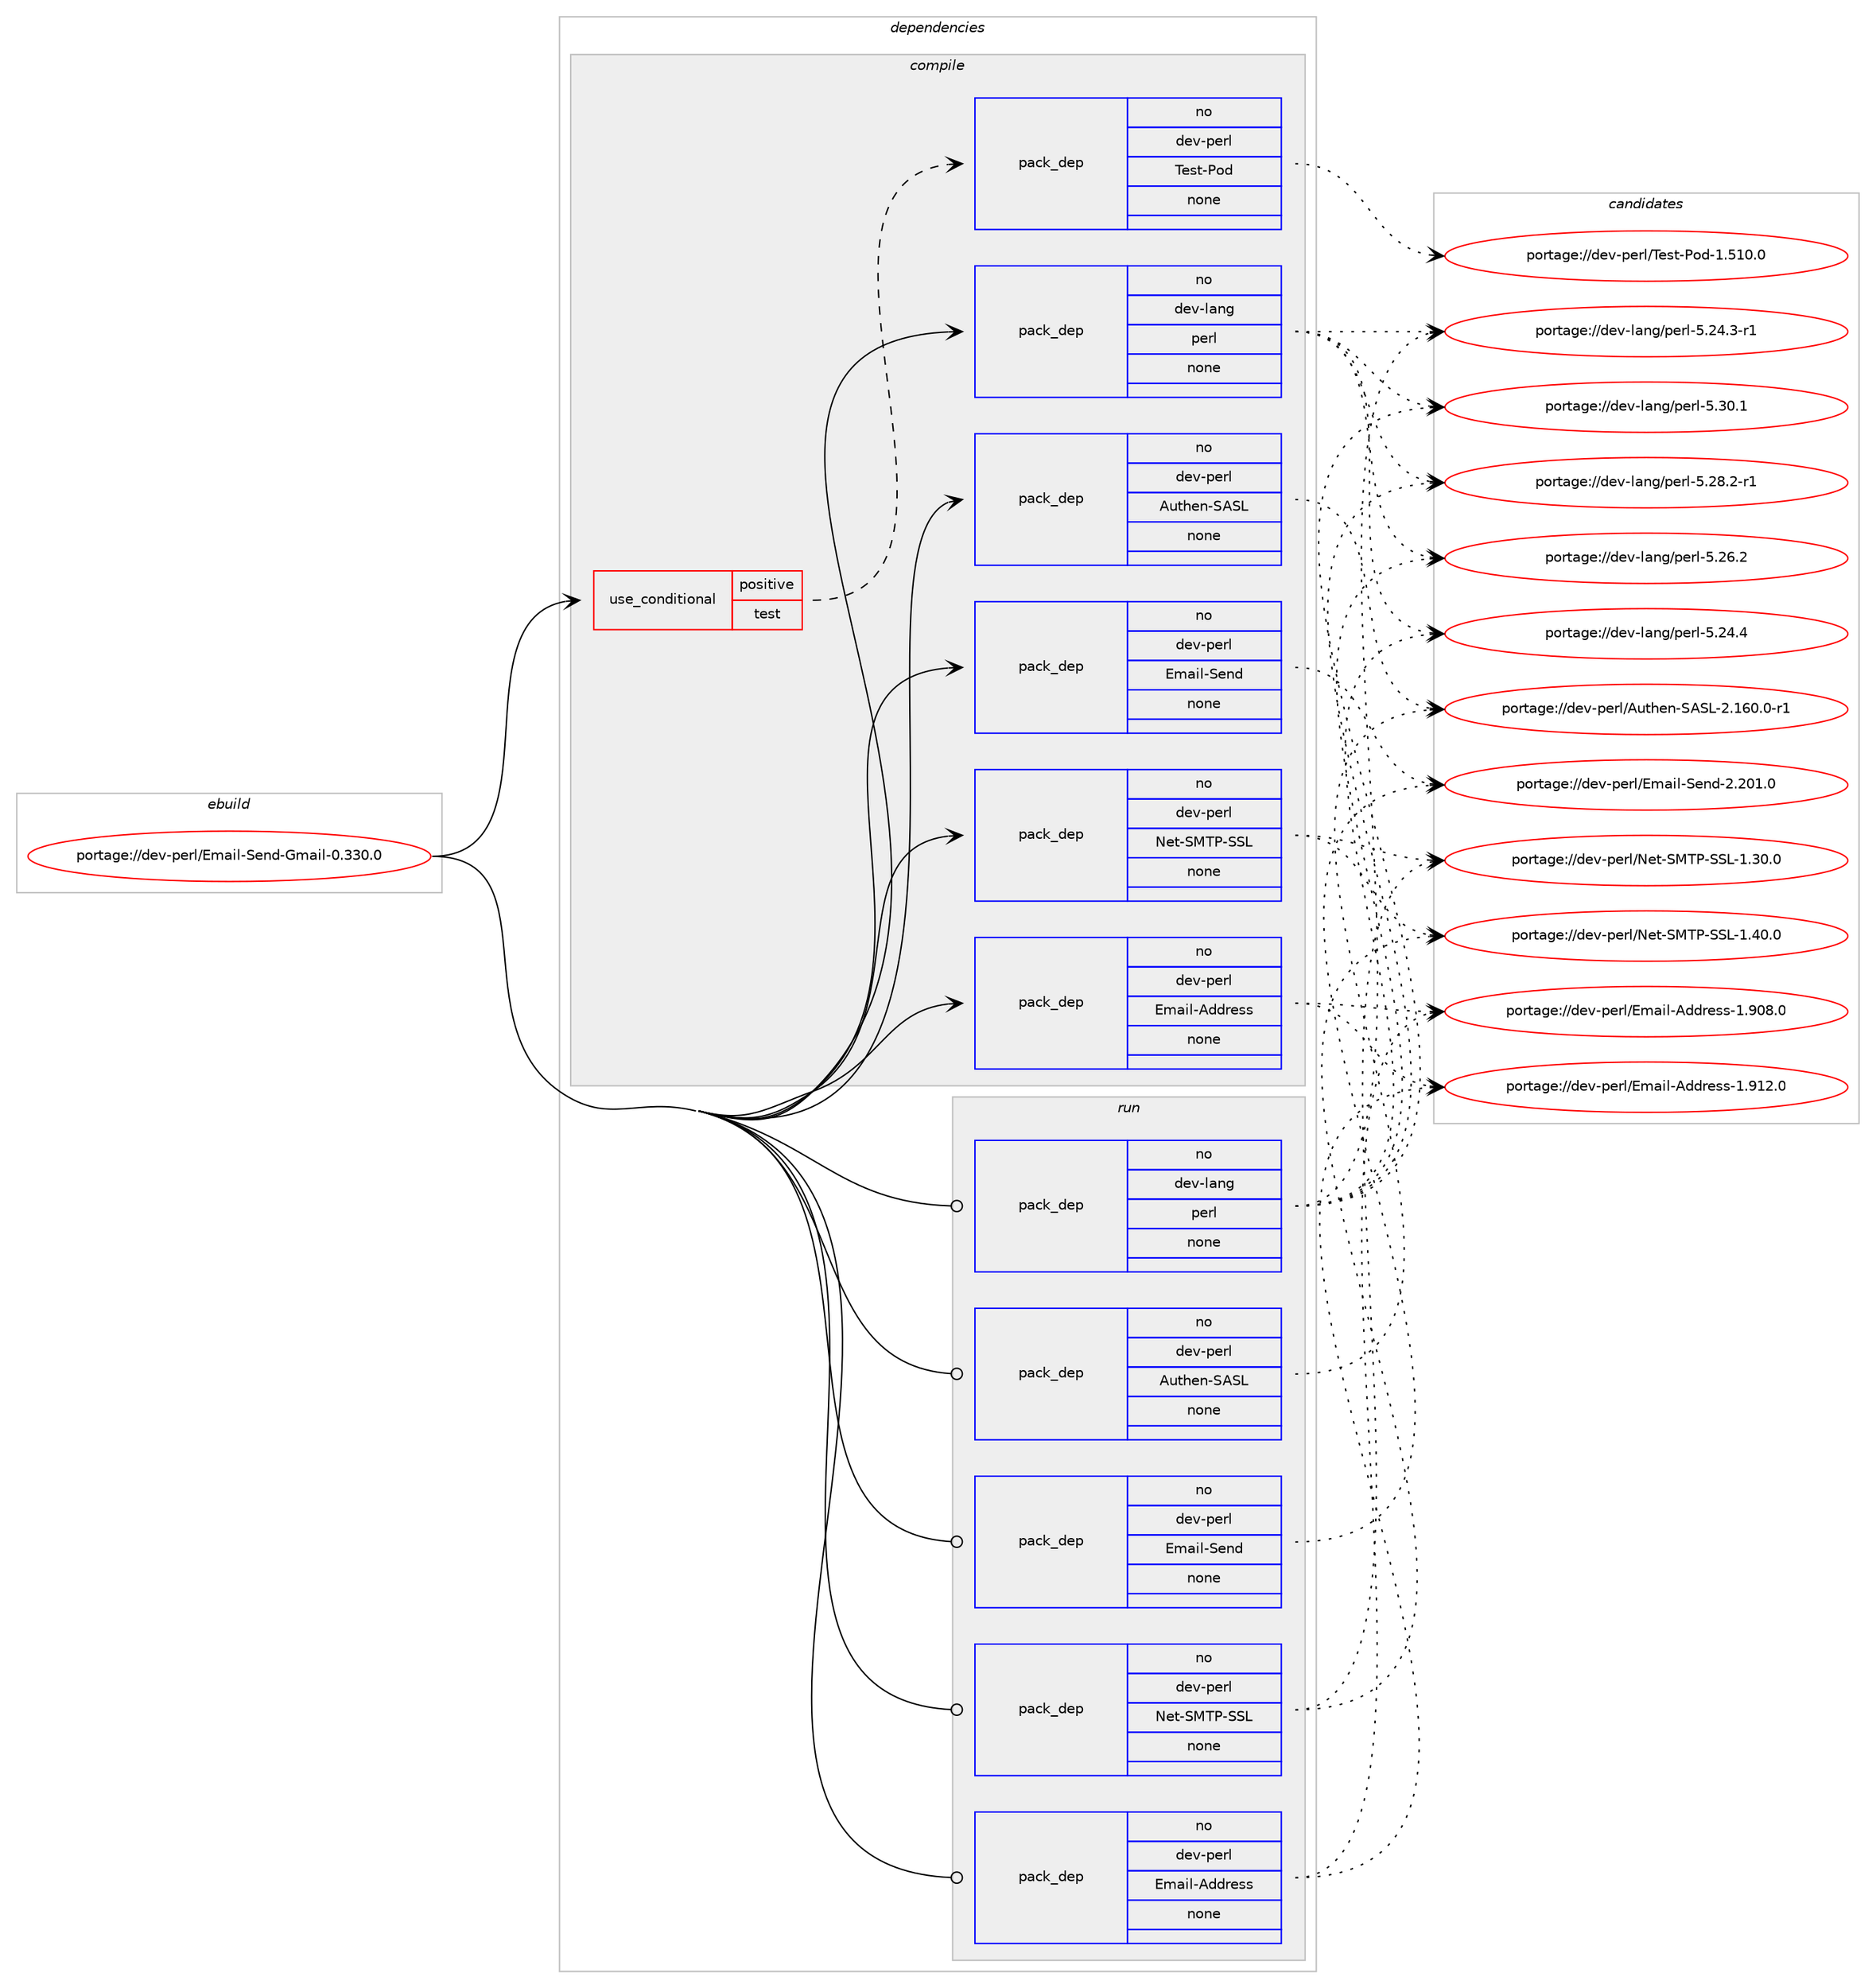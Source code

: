 digraph prolog {

# *************
# Graph options
# *************

newrank=true;
concentrate=true;
compound=true;
graph [rankdir=LR,fontname=Helvetica,fontsize=10,ranksep=1.5];#, ranksep=2.5, nodesep=0.2];
edge  [arrowhead=vee];
node  [fontname=Helvetica,fontsize=10];

# **********
# The ebuild
# **********

subgraph cluster_leftcol {
color=gray;
rank=same;
label=<<i>ebuild</i>>;
id [label="portage://dev-perl/Email-Send-Gmail-0.330.0", color=red, width=4, href="../dev-perl/Email-Send-Gmail-0.330.0.svg"];
}

# ****************
# The dependencies
# ****************

subgraph cluster_midcol {
color=gray;
label=<<i>dependencies</i>>;
subgraph cluster_compile {
fillcolor="#eeeeee";
style=filled;
label=<<i>compile</i>>;
subgraph cond122320 {
dependency494743 [label=<<TABLE BORDER="0" CELLBORDER="1" CELLSPACING="0" CELLPADDING="4"><TR><TD ROWSPAN="3" CELLPADDING="10">use_conditional</TD></TR><TR><TD>positive</TD></TR><TR><TD>test</TD></TR></TABLE>>, shape=none, color=red];
subgraph pack367328 {
dependency494744 [label=<<TABLE BORDER="0" CELLBORDER="1" CELLSPACING="0" CELLPADDING="4" WIDTH="220"><TR><TD ROWSPAN="6" CELLPADDING="30">pack_dep</TD></TR><TR><TD WIDTH="110">no</TD></TR><TR><TD>dev-perl</TD></TR><TR><TD>Test-Pod</TD></TR><TR><TD>none</TD></TR><TR><TD></TD></TR></TABLE>>, shape=none, color=blue];
}
dependency494743:e -> dependency494744:w [weight=20,style="dashed",arrowhead="vee"];
}
id:e -> dependency494743:w [weight=20,style="solid",arrowhead="vee"];
subgraph pack367329 {
dependency494745 [label=<<TABLE BORDER="0" CELLBORDER="1" CELLSPACING="0" CELLPADDING="4" WIDTH="220"><TR><TD ROWSPAN="6" CELLPADDING="30">pack_dep</TD></TR><TR><TD WIDTH="110">no</TD></TR><TR><TD>dev-lang</TD></TR><TR><TD>perl</TD></TR><TR><TD>none</TD></TR><TR><TD></TD></TR></TABLE>>, shape=none, color=blue];
}
id:e -> dependency494745:w [weight=20,style="solid",arrowhead="vee"];
subgraph pack367330 {
dependency494746 [label=<<TABLE BORDER="0" CELLBORDER="1" CELLSPACING="0" CELLPADDING="4" WIDTH="220"><TR><TD ROWSPAN="6" CELLPADDING="30">pack_dep</TD></TR><TR><TD WIDTH="110">no</TD></TR><TR><TD>dev-perl</TD></TR><TR><TD>Authen-SASL</TD></TR><TR><TD>none</TD></TR><TR><TD></TD></TR></TABLE>>, shape=none, color=blue];
}
id:e -> dependency494746:w [weight=20,style="solid",arrowhead="vee"];
subgraph pack367331 {
dependency494747 [label=<<TABLE BORDER="0" CELLBORDER="1" CELLSPACING="0" CELLPADDING="4" WIDTH="220"><TR><TD ROWSPAN="6" CELLPADDING="30">pack_dep</TD></TR><TR><TD WIDTH="110">no</TD></TR><TR><TD>dev-perl</TD></TR><TR><TD>Email-Address</TD></TR><TR><TD>none</TD></TR><TR><TD></TD></TR></TABLE>>, shape=none, color=blue];
}
id:e -> dependency494747:w [weight=20,style="solid",arrowhead="vee"];
subgraph pack367332 {
dependency494748 [label=<<TABLE BORDER="0" CELLBORDER="1" CELLSPACING="0" CELLPADDING="4" WIDTH="220"><TR><TD ROWSPAN="6" CELLPADDING="30">pack_dep</TD></TR><TR><TD WIDTH="110">no</TD></TR><TR><TD>dev-perl</TD></TR><TR><TD>Email-Send</TD></TR><TR><TD>none</TD></TR><TR><TD></TD></TR></TABLE>>, shape=none, color=blue];
}
id:e -> dependency494748:w [weight=20,style="solid",arrowhead="vee"];
subgraph pack367333 {
dependency494749 [label=<<TABLE BORDER="0" CELLBORDER="1" CELLSPACING="0" CELLPADDING="4" WIDTH="220"><TR><TD ROWSPAN="6" CELLPADDING="30">pack_dep</TD></TR><TR><TD WIDTH="110">no</TD></TR><TR><TD>dev-perl</TD></TR><TR><TD>Net-SMTP-SSL</TD></TR><TR><TD>none</TD></TR><TR><TD></TD></TR></TABLE>>, shape=none, color=blue];
}
id:e -> dependency494749:w [weight=20,style="solid",arrowhead="vee"];
}
subgraph cluster_compileandrun {
fillcolor="#eeeeee";
style=filled;
label=<<i>compile and run</i>>;
}
subgraph cluster_run {
fillcolor="#eeeeee";
style=filled;
label=<<i>run</i>>;
subgraph pack367334 {
dependency494750 [label=<<TABLE BORDER="0" CELLBORDER="1" CELLSPACING="0" CELLPADDING="4" WIDTH="220"><TR><TD ROWSPAN="6" CELLPADDING="30">pack_dep</TD></TR><TR><TD WIDTH="110">no</TD></TR><TR><TD>dev-lang</TD></TR><TR><TD>perl</TD></TR><TR><TD>none</TD></TR><TR><TD></TD></TR></TABLE>>, shape=none, color=blue];
}
id:e -> dependency494750:w [weight=20,style="solid",arrowhead="odot"];
subgraph pack367335 {
dependency494751 [label=<<TABLE BORDER="0" CELLBORDER="1" CELLSPACING="0" CELLPADDING="4" WIDTH="220"><TR><TD ROWSPAN="6" CELLPADDING="30">pack_dep</TD></TR><TR><TD WIDTH="110">no</TD></TR><TR><TD>dev-perl</TD></TR><TR><TD>Authen-SASL</TD></TR><TR><TD>none</TD></TR><TR><TD></TD></TR></TABLE>>, shape=none, color=blue];
}
id:e -> dependency494751:w [weight=20,style="solid",arrowhead="odot"];
subgraph pack367336 {
dependency494752 [label=<<TABLE BORDER="0" CELLBORDER="1" CELLSPACING="0" CELLPADDING="4" WIDTH="220"><TR><TD ROWSPAN="6" CELLPADDING="30">pack_dep</TD></TR><TR><TD WIDTH="110">no</TD></TR><TR><TD>dev-perl</TD></TR><TR><TD>Email-Address</TD></TR><TR><TD>none</TD></TR><TR><TD></TD></TR></TABLE>>, shape=none, color=blue];
}
id:e -> dependency494752:w [weight=20,style="solid",arrowhead="odot"];
subgraph pack367337 {
dependency494753 [label=<<TABLE BORDER="0" CELLBORDER="1" CELLSPACING="0" CELLPADDING="4" WIDTH="220"><TR><TD ROWSPAN="6" CELLPADDING="30">pack_dep</TD></TR><TR><TD WIDTH="110">no</TD></TR><TR><TD>dev-perl</TD></TR><TR><TD>Email-Send</TD></TR><TR><TD>none</TD></TR><TR><TD></TD></TR></TABLE>>, shape=none, color=blue];
}
id:e -> dependency494753:w [weight=20,style="solid",arrowhead="odot"];
subgraph pack367338 {
dependency494754 [label=<<TABLE BORDER="0" CELLBORDER="1" CELLSPACING="0" CELLPADDING="4" WIDTH="220"><TR><TD ROWSPAN="6" CELLPADDING="30">pack_dep</TD></TR><TR><TD WIDTH="110">no</TD></TR><TR><TD>dev-perl</TD></TR><TR><TD>Net-SMTP-SSL</TD></TR><TR><TD>none</TD></TR><TR><TD></TD></TR></TABLE>>, shape=none, color=blue];
}
id:e -> dependency494754:w [weight=20,style="solid",arrowhead="odot"];
}
}

# **************
# The candidates
# **************

subgraph cluster_choices {
rank=same;
color=gray;
label=<<i>candidates</i>>;

subgraph choice367328 {
color=black;
nodesep=1;
choice10010111845112101114108478410111511645801111004549465349484648 [label="portage://dev-perl/Test-Pod-1.510.0", color=red, width=4,href="../dev-perl/Test-Pod-1.510.0.svg"];
dependency494744:e -> choice10010111845112101114108478410111511645801111004549465349484648:w [style=dotted,weight="100"];
}
subgraph choice367329 {
color=black;
nodesep=1;
choice10010111845108971101034711210111410845534651484649 [label="portage://dev-lang/perl-5.30.1", color=red, width=4,href="../dev-lang/perl-5.30.1.svg"];
choice100101118451089711010347112101114108455346505646504511449 [label="portage://dev-lang/perl-5.28.2-r1", color=red, width=4,href="../dev-lang/perl-5.28.2-r1.svg"];
choice10010111845108971101034711210111410845534650544650 [label="portage://dev-lang/perl-5.26.2", color=red, width=4,href="../dev-lang/perl-5.26.2.svg"];
choice10010111845108971101034711210111410845534650524652 [label="portage://dev-lang/perl-5.24.4", color=red, width=4,href="../dev-lang/perl-5.24.4.svg"];
choice100101118451089711010347112101114108455346505246514511449 [label="portage://dev-lang/perl-5.24.3-r1", color=red, width=4,href="../dev-lang/perl-5.24.3-r1.svg"];
dependency494745:e -> choice10010111845108971101034711210111410845534651484649:w [style=dotted,weight="100"];
dependency494745:e -> choice100101118451089711010347112101114108455346505646504511449:w [style=dotted,weight="100"];
dependency494745:e -> choice10010111845108971101034711210111410845534650544650:w [style=dotted,weight="100"];
dependency494745:e -> choice10010111845108971101034711210111410845534650524652:w [style=dotted,weight="100"];
dependency494745:e -> choice100101118451089711010347112101114108455346505246514511449:w [style=dotted,weight="100"];
}
subgraph choice367330 {
color=black;
nodesep=1;
choice100101118451121011141084765117116104101110458365837645504649544846484511449 [label="portage://dev-perl/Authen-SASL-2.160.0-r1", color=red, width=4,href="../dev-perl/Authen-SASL-2.160.0-r1.svg"];
dependency494746:e -> choice100101118451121011141084765117116104101110458365837645504649544846484511449:w [style=dotted,weight="100"];
}
subgraph choice367331 {
color=black;
nodesep=1;
choice1001011184511210111410847691099710510845651001001141011151154549465749504648 [label="portage://dev-perl/Email-Address-1.912.0", color=red, width=4,href="../dev-perl/Email-Address-1.912.0.svg"];
choice1001011184511210111410847691099710510845651001001141011151154549465748564648 [label="portage://dev-perl/Email-Address-1.908.0", color=red, width=4,href="../dev-perl/Email-Address-1.908.0.svg"];
dependency494747:e -> choice1001011184511210111410847691099710510845651001001141011151154549465749504648:w [style=dotted,weight="100"];
dependency494747:e -> choice1001011184511210111410847691099710510845651001001141011151154549465748564648:w [style=dotted,weight="100"];
}
subgraph choice367332 {
color=black;
nodesep=1;
choice1001011184511210111410847691099710510845831011101004550465048494648 [label="portage://dev-perl/Email-Send-2.201.0", color=red, width=4,href="../dev-perl/Email-Send-2.201.0.svg"];
dependency494748:e -> choice1001011184511210111410847691099710510845831011101004550465048494648:w [style=dotted,weight="100"];
}
subgraph choice367333 {
color=black;
nodesep=1;
choice10010111845112101114108477810111645837784804583837645494652484648 [label="portage://dev-perl/Net-SMTP-SSL-1.40.0", color=red, width=4,href="../dev-perl/Net-SMTP-SSL-1.40.0.svg"];
choice10010111845112101114108477810111645837784804583837645494651484648 [label="portage://dev-perl/Net-SMTP-SSL-1.30.0", color=red, width=4,href="../dev-perl/Net-SMTP-SSL-1.30.0.svg"];
dependency494749:e -> choice10010111845112101114108477810111645837784804583837645494652484648:w [style=dotted,weight="100"];
dependency494749:e -> choice10010111845112101114108477810111645837784804583837645494651484648:w [style=dotted,weight="100"];
}
subgraph choice367334 {
color=black;
nodesep=1;
choice10010111845108971101034711210111410845534651484649 [label="portage://dev-lang/perl-5.30.1", color=red, width=4,href="../dev-lang/perl-5.30.1.svg"];
choice100101118451089711010347112101114108455346505646504511449 [label="portage://dev-lang/perl-5.28.2-r1", color=red, width=4,href="../dev-lang/perl-5.28.2-r1.svg"];
choice10010111845108971101034711210111410845534650544650 [label="portage://dev-lang/perl-5.26.2", color=red, width=4,href="../dev-lang/perl-5.26.2.svg"];
choice10010111845108971101034711210111410845534650524652 [label="portage://dev-lang/perl-5.24.4", color=red, width=4,href="../dev-lang/perl-5.24.4.svg"];
choice100101118451089711010347112101114108455346505246514511449 [label="portage://dev-lang/perl-5.24.3-r1", color=red, width=4,href="../dev-lang/perl-5.24.3-r1.svg"];
dependency494750:e -> choice10010111845108971101034711210111410845534651484649:w [style=dotted,weight="100"];
dependency494750:e -> choice100101118451089711010347112101114108455346505646504511449:w [style=dotted,weight="100"];
dependency494750:e -> choice10010111845108971101034711210111410845534650544650:w [style=dotted,weight="100"];
dependency494750:e -> choice10010111845108971101034711210111410845534650524652:w [style=dotted,weight="100"];
dependency494750:e -> choice100101118451089711010347112101114108455346505246514511449:w [style=dotted,weight="100"];
}
subgraph choice367335 {
color=black;
nodesep=1;
choice100101118451121011141084765117116104101110458365837645504649544846484511449 [label="portage://dev-perl/Authen-SASL-2.160.0-r1", color=red, width=4,href="../dev-perl/Authen-SASL-2.160.0-r1.svg"];
dependency494751:e -> choice100101118451121011141084765117116104101110458365837645504649544846484511449:w [style=dotted,weight="100"];
}
subgraph choice367336 {
color=black;
nodesep=1;
choice1001011184511210111410847691099710510845651001001141011151154549465749504648 [label="portage://dev-perl/Email-Address-1.912.0", color=red, width=4,href="../dev-perl/Email-Address-1.912.0.svg"];
choice1001011184511210111410847691099710510845651001001141011151154549465748564648 [label="portage://dev-perl/Email-Address-1.908.0", color=red, width=4,href="../dev-perl/Email-Address-1.908.0.svg"];
dependency494752:e -> choice1001011184511210111410847691099710510845651001001141011151154549465749504648:w [style=dotted,weight="100"];
dependency494752:e -> choice1001011184511210111410847691099710510845651001001141011151154549465748564648:w [style=dotted,weight="100"];
}
subgraph choice367337 {
color=black;
nodesep=1;
choice1001011184511210111410847691099710510845831011101004550465048494648 [label="portage://dev-perl/Email-Send-2.201.0", color=red, width=4,href="../dev-perl/Email-Send-2.201.0.svg"];
dependency494753:e -> choice1001011184511210111410847691099710510845831011101004550465048494648:w [style=dotted,weight="100"];
}
subgraph choice367338 {
color=black;
nodesep=1;
choice10010111845112101114108477810111645837784804583837645494652484648 [label="portage://dev-perl/Net-SMTP-SSL-1.40.0", color=red, width=4,href="../dev-perl/Net-SMTP-SSL-1.40.0.svg"];
choice10010111845112101114108477810111645837784804583837645494651484648 [label="portage://dev-perl/Net-SMTP-SSL-1.30.0", color=red, width=4,href="../dev-perl/Net-SMTP-SSL-1.30.0.svg"];
dependency494754:e -> choice10010111845112101114108477810111645837784804583837645494652484648:w [style=dotted,weight="100"];
dependency494754:e -> choice10010111845112101114108477810111645837784804583837645494651484648:w [style=dotted,weight="100"];
}
}

}
